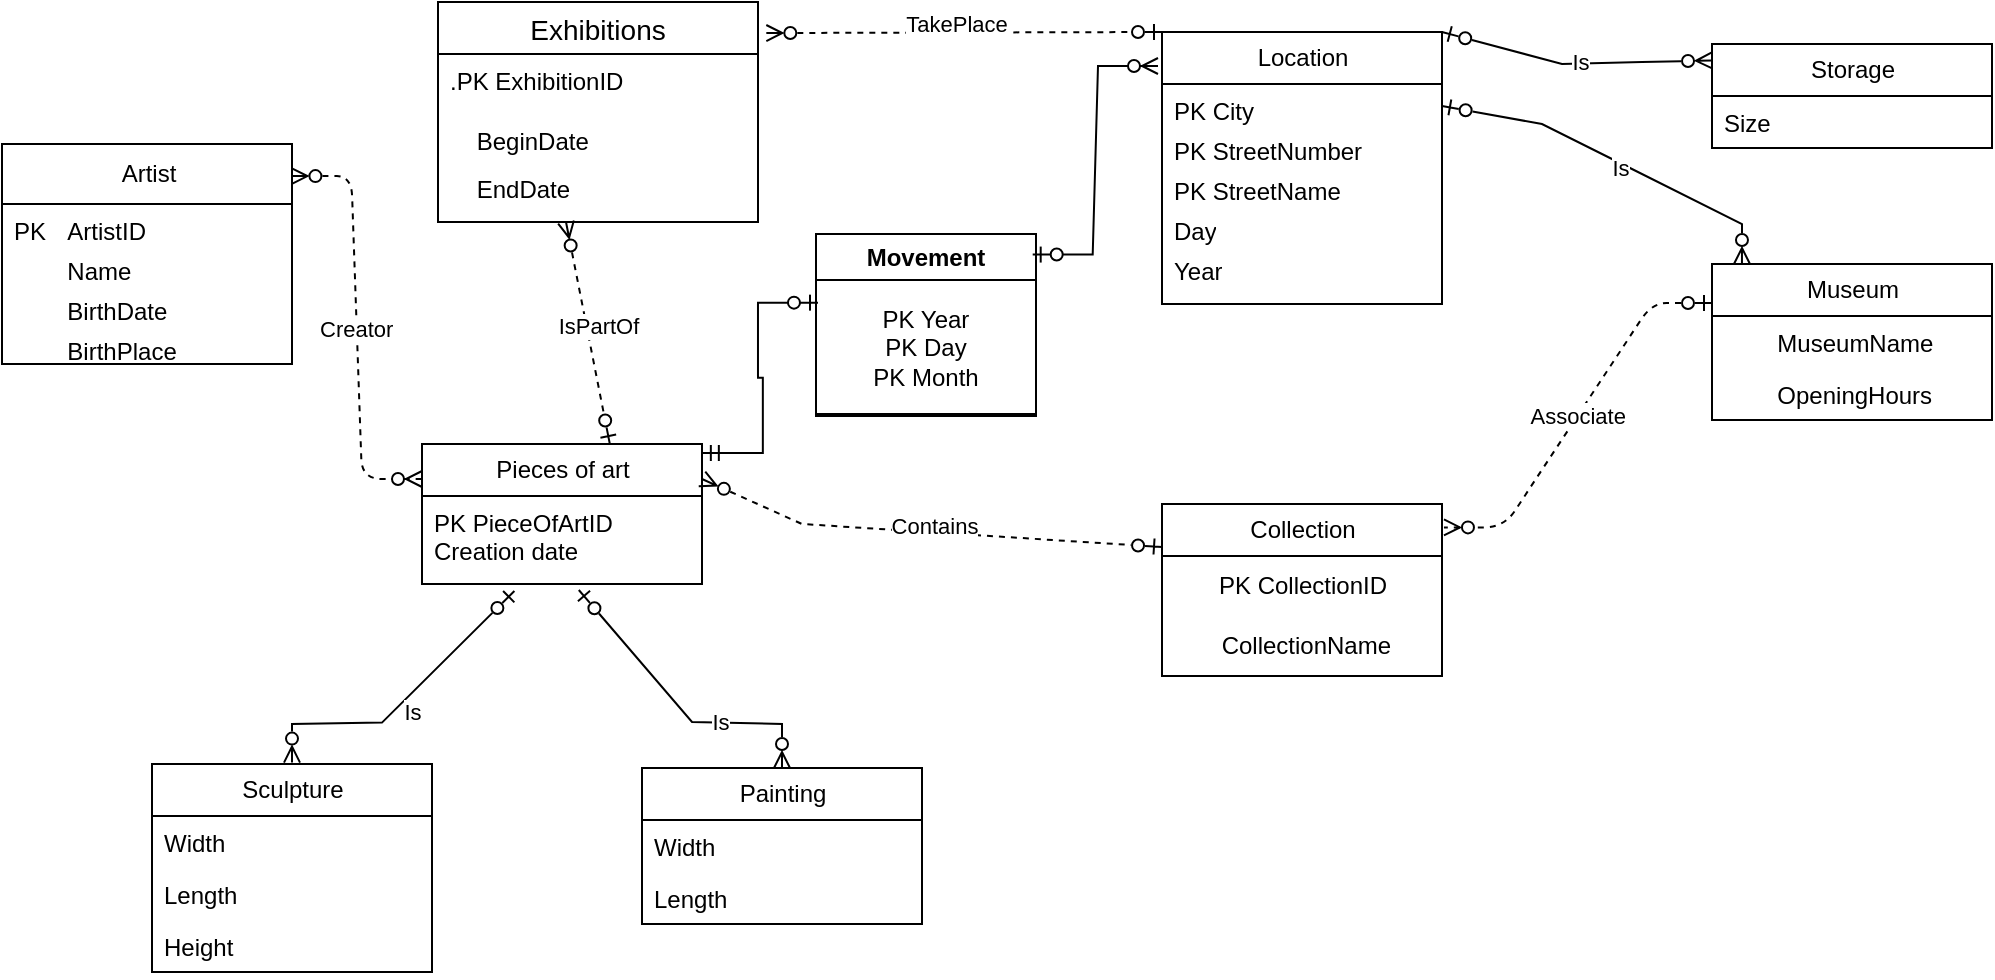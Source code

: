 <mxfile version="26.1.0">
  <diagram id="R2lEEEUBdFMjLlhIrx00" name="Page-1">
    <mxGraphModel dx="585" dy="315" grid="0" gridSize="10" guides="1" tooltips="1" connect="1" arrows="1" fold="1" page="1" pageScale="1" pageWidth="1100" pageHeight="850" math="0" shadow="0" extFonts="Permanent Marker^https://fonts.googleapis.com/css?family=Permanent+Marker">
      <root>
        <mxCell id="0" />
        <mxCell id="1" parent="0" />
        <mxCell id="9fFGTDDnQGLnsMgLMW3F-1" value="Artist" style="swimlane;fontStyle=0;childLayout=stackLayout;horizontal=1;startSize=30;fillColor=none;horizontalStack=0;resizeParent=1;resizeParentMax=0;resizeLast=0;collapsible=1;marginBottom=0;html=1;" parent="1" vertex="1">
          <mxGeometry x="27" y="213" width="145" height="110" as="geometry">
            <mxRectangle x="120" y="293" width="70" height="30" as="alternateBounds" />
          </mxGeometry>
        </mxCell>
        <mxCell id="cfvbCOEu3X5dliOrHv4Z-3" value="&lt;div&gt;PK&lt;span style=&quot;background-color: transparent; color: light-dark(rgb(0, 0, 0), rgb(255, 255, 255)); white-space: pre;&quot;&gt;&#x9;&lt;/span&gt;ArtistID&lt;/div&gt;" style="text;strokeColor=none;fillColor=none;align=left;verticalAlign=top;spacingLeft=4;spacingRight=4;overflow=hidden;rotatable=0;points=[[0,0.5],[1,0.5]];portConstraint=eastwest;whiteSpace=wrap;html=1;" parent="9fFGTDDnQGLnsMgLMW3F-1" vertex="1">
          <mxGeometry y="30" width="145" height="20" as="geometry" />
        </mxCell>
        <mxCell id="9fFGTDDnQGLnsMgLMW3F-3" value="&amp;nbsp; &amp;nbsp; &amp;nbsp; &amp;nbsp; Name" style="text;strokeColor=none;fillColor=none;align=left;verticalAlign=top;spacingLeft=4;spacingRight=4;overflow=hidden;rotatable=0;points=[[0,0.5],[1,0.5]];portConstraint=eastwest;whiteSpace=wrap;html=1;" parent="9fFGTDDnQGLnsMgLMW3F-1" vertex="1">
          <mxGeometry y="50" width="145" height="20" as="geometry" />
        </mxCell>
        <mxCell id="9fFGTDDnQGLnsMgLMW3F-4" value="&lt;span style=&quot;white-space: pre;&quot;&gt;&#x9;&lt;/span&gt;BirthDate" style="text;strokeColor=none;fillColor=none;align=left;verticalAlign=top;spacingLeft=4;spacingRight=4;overflow=hidden;rotatable=0;points=[[0,0.5],[1,0.5]];portConstraint=eastwest;whiteSpace=wrap;html=1;" parent="9fFGTDDnQGLnsMgLMW3F-1" vertex="1">
          <mxGeometry y="70" width="145" height="20" as="geometry" />
        </mxCell>
        <mxCell id="y-FraCeCwG22Gd2JxWBl-1" value="&lt;span style=&quot;white-space: pre;&quot;&gt;&#x9;&lt;/span&gt;BirthPlace" style="text;strokeColor=none;fillColor=none;align=left;verticalAlign=top;spacingLeft=4;spacingRight=4;overflow=hidden;rotatable=0;points=[[0,0.5],[1,0.5]];portConstraint=eastwest;whiteSpace=wrap;html=1;" parent="9fFGTDDnQGLnsMgLMW3F-1" vertex="1">
          <mxGeometry y="90" width="145" height="20" as="geometry" />
        </mxCell>
        <mxCell id="9fFGTDDnQGLnsMgLMW3F-5" value="Pieces of art" style="swimlane;fontStyle=0;childLayout=stackLayout;horizontal=1;startSize=26;fillColor=none;horizontalStack=0;resizeParent=1;resizeParentMax=0;resizeLast=0;collapsible=1;marginBottom=0;html=1;" parent="1" vertex="1">
          <mxGeometry x="237" y="363" width="140" height="70" as="geometry" />
        </mxCell>
        <mxCell id="9fFGTDDnQGLnsMgLMW3F-7" value="&lt;div&gt;PK PieceOfArtID&lt;/div&gt;&lt;span style=&quot;text-align: center;&quot;&gt;Creation date&lt;/span&gt;" style="text;strokeColor=none;fillColor=none;align=left;verticalAlign=top;spacingLeft=4;spacingRight=4;overflow=hidden;rotatable=0;points=[[0,0.5],[1,0.5]];portConstraint=eastwest;whiteSpace=wrap;html=1;" parent="9fFGTDDnQGLnsMgLMW3F-5" vertex="1">
          <mxGeometry y="26" width="140" height="44" as="geometry" />
        </mxCell>
        <mxCell id="9fFGTDDnQGLnsMgLMW3F-10" value="Painting" style="swimlane;fontStyle=0;childLayout=stackLayout;horizontal=1;startSize=26;fillColor=none;horizontalStack=0;resizeParent=1;resizeParentMax=0;resizeLast=0;collapsible=1;marginBottom=0;html=1;" parent="1" vertex="1">
          <mxGeometry x="347" y="525" width="140" height="78" as="geometry" />
        </mxCell>
        <mxCell id="9fFGTDDnQGLnsMgLMW3F-11" value="Width" style="text;strokeColor=none;fillColor=none;align=left;verticalAlign=top;spacingLeft=4;spacingRight=4;overflow=hidden;rotatable=0;points=[[0,0.5],[1,0.5]];portConstraint=eastwest;whiteSpace=wrap;html=1;" parent="9fFGTDDnQGLnsMgLMW3F-10" vertex="1">
          <mxGeometry y="26" width="140" height="26" as="geometry" />
        </mxCell>
        <mxCell id="9fFGTDDnQGLnsMgLMW3F-12" value="Length" style="text;strokeColor=none;fillColor=none;align=left;verticalAlign=top;spacingLeft=4;spacingRight=4;overflow=hidden;rotatable=0;points=[[0,0.5],[1,0.5]];portConstraint=eastwest;whiteSpace=wrap;html=1;" parent="9fFGTDDnQGLnsMgLMW3F-10" vertex="1">
          <mxGeometry y="52" width="140" height="26" as="geometry" />
        </mxCell>
        <mxCell id="9fFGTDDnQGLnsMgLMW3F-13" value="Sculpture" style="swimlane;fontStyle=0;childLayout=stackLayout;horizontal=1;startSize=26;fillColor=none;horizontalStack=0;resizeParent=1;resizeParentMax=0;resizeLast=0;collapsible=1;marginBottom=0;html=1;" parent="1" vertex="1">
          <mxGeometry x="102" y="523" width="140" height="104" as="geometry" />
        </mxCell>
        <mxCell id="9fFGTDDnQGLnsMgLMW3F-14" value="Width" style="text;strokeColor=none;fillColor=none;align=left;verticalAlign=top;spacingLeft=4;spacingRight=4;overflow=hidden;rotatable=0;points=[[0,0.5],[1,0.5]];portConstraint=eastwest;whiteSpace=wrap;html=1;" parent="9fFGTDDnQGLnsMgLMW3F-13" vertex="1">
          <mxGeometry y="26" width="140" height="26" as="geometry" />
        </mxCell>
        <mxCell id="9fFGTDDnQGLnsMgLMW3F-16" value="Length" style="text;strokeColor=none;fillColor=none;align=left;verticalAlign=top;spacingLeft=4;spacingRight=4;overflow=hidden;rotatable=0;points=[[0,0.5],[1,0.5]];portConstraint=eastwest;whiteSpace=wrap;html=1;" parent="9fFGTDDnQGLnsMgLMW3F-13" vertex="1">
          <mxGeometry y="52" width="140" height="26" as="geometry" />
        </mxCell>
        <mxCell id="9fFGTDDnQGLnsMgLMW3F-15" value="Height" style="text;strokeColor=none;fillColor=none;align=left;verticalAlign=top;spacingLeft=4;spacingRight=4;overflow=hidden;rotatable=0;points=[[0,0.5],[1,0.5]];portConstraint=eastwest;whiteSpace=wrap;html=1;" parent="9fFGTDDnQGLnsMgLMW3F-13" vertex="1">
          <mxGeometry y="78" width="140" height="26" as="geometry" />
        </mxCell>
        <mxCell id="9fFGTDDnQGLnsMgLMW3F-20" value="Collection" style="swimlane;fontStyle=0;childLayout=stackLayout;horizontal=1;startSize=26;fillColor=none;horizontalStack=0;resizeParent=1;resizeParentMax=0;resizeLast=0;collapsible=1;marginBottom=0;html=1;" parent="1" vertex="1">
          <mxGeometry x="607" y="393" width="140" height="86" as="geometry" />
        </mxCell>
        <mxCell id="y-FraCeCwG22Gd2JxWBl-8" value="PK CollectionID" style="text;html=1;align=center;verticalAlign=middle;resizable=0;points=[];autosize=1;strokeColor=none;fillColor=none;" parent="9fFGTDDnQGLnsMgLMW3F-20" vertex="1">
          <mxGeometry y="26" width="140" height="30" as="geometry" />
        </mxCell>
        <mxCell id="PeD82HFueCuWmNviaHNF-4" value="&amp;nbsp;CollectionName" style="text;html=1;align=center;verticalAlign=middle;resizable=0;points=[];autosize=1;strokeColor=none;fillColor=none;" parent="9fFGTDDnQGLnsMgLMW3F-20" vertex="1">
          <mxGeometry y="56" width="140" height="30" as="geometry" />
        </mxCell>
        <mxCell id="9fFGTDDnQGLnsMgLMW3F-30" value="Location" style="swimlane;fontStyle=0;childLayout=stackLayout;horizontal=1;startSize=26;fillColor=none;horizontalStack=0;resizeParent=1;resizeParentMax=0;resizeLast=0;collapsible=1;marginBottom=0;html=1;" parent="1" vertex="1">
          <mxGeometry x="607" y="157" width="140" height="136" as="geometry" />
        </mxCell>
        <mxCell id="9fFGTDDnQGLnsMgLMW3F-33" value="PK City" style="text;strokeColor=none;fillColor=none;align=left;verticalAlign=top;spacingLeft=4;spacingRight=4;overflow=hidden;rotatable=0;points=[[0,0.5],[1,0.5]];portConstraint=eastwest;whiteSpace=wrap;html=1;" parent="9fFGTDDnQGLnsMgLMW3F-30" vertex="1">
          <mxGeometry y="26" width="140" height="20" as="geometry" />
        </mxCell>
        <mxCell id="PeD82HFueCuWmNviaHNF-7" value="PK StreetNumber" style="text;strokeColor=none;fillColor=none;align=left;verticalAlign=top;spacingLeft=4;spacingRight=4;overflow=hidden;rotatable=0;points=[[0,0.5],[1,0.5]];portConstraint=eastwest;whiteSpace=wrap;html=1;" parent="9fFGTDDnQGLnsMgLMW3F-30" vertex="1">
          <mxGeometry y="46" width="140" height="20" as="geometry" />
        </mxCell>
        <mxCell id="PeD82HFueCuWmNviaHNF-8" value="PK StreetName" style="text;strokeColor=none;fillColor=none;align=left;verticalAlign=top;spacingLeft=4;spacingRight=4;overflow=hidden;rotatable=0;points=[[0,0.5],[1,0.5]];portConstraint=eastwest;whiteSpace=wrap;html=1;" parent="9fFGTDDnQGLnsMgLMW3F-30" vertex="1">
          <mxGeometry y="66" width="140" height="20" as="geometry" />
        </mxCell>
        <mxCell id="PeD82HFueCuWmNviaHNF-9" value="Day" style="text;strokeColor=none;fillColor=none;align=left;verticalAlign=top;spacingLeft=4;spacingRight=4;overflow=hidden;rotatable=0;points=[[0,0.5],[1,0.5]];portConstraint=eastwest;whiteSpace=wrap;html=1;" parent="9fFGTDDnQGLnsMgLMW3F-30" vertex="1">
          <mxGeometry y="86" width="140" height="20" as="geometry" />
        </mxCell>
        <mxCell id="9fFGTDDnQGLnsMgLMW3F-32" value="Year" style="text;strokeColor=none;fillColor=none;align=left;verticalAlign=top;spacingLeft=4;spacingRight=4;overflow=hidden;rotatable=0;points=[[0,0.5],[1,0.5]];portConstraint=eastwest;whiteSpace=wrap;html=1;" parent="9fFGTDDnQGLnsMgLMW3F-30" vertex="1">
          <mxGeometry y="106" width="140" height="30" as="geometry" />
        </mxCell>
        <mxCell id="9fFGTDDnQGLnsMgLMW3F-37" value="Museum" style="swimlane;fontStyle=0;childLayout=stackLayout;horizontal=1;startSize=26;fillColor=none;horizontalStack=0;resizeParent=1;resizeParentMax=0;resizeLast=0;collapsible=1;marginBottom=0;html=1;" parent="1" vertex="1">
          <mxGeometry x="882" y="273" width="140" height="78" as="geometry" />
        </mxCell>
        <mxCell id="9fFGTDDnQGLnsMgLMW3F-38" value="&lt;span style=&quot;white-space: pre;&quot;&gt;&#x9;&lt;/span&gt;MuseumName" style="text;strokeColor=none;fillColor=none;align=left;verticalAlign=top;spacingLeft=4;spacingRight=4;overflow=hidden;rotatable=0;points=[[0,0.5],[1,0.5]];portConstraint=eastwest;whiteSpace=wrap;html=1;" parent="9fFGTDDnQGLnsMgLMW3F-37" vertex="1">
          <mxGeometry y="26" width="140" height="26" as="geometry" />
        </mxCell>
        <mxCell id="9fFGTDDnQGLnsMgLMW3F-39" value="&lt;span style=&quot;white-space: pre;&quot;&gt;&#x9;&lt;/span&gt;OpeningHours" style="text;strokeColor=none;fillColor=none;align=left;verticalAlign=top;spacingLeft=4;spacingRight=4;overflow=hidden;rotatable=0;points=[[0,0.5],[1,0.5]];portConstraint=eastwest;whiteSpace=wrap;html=1;" parent="9fFGTDDnQGLnsMgLMW3F-37" vertex="1">
          <mxGeometry y="52" width="140" height="26" as="geometry" />
        </mxCell>
        <mxCell id="9fFGTDDnQGLnsMgLMW3F-40" value="Storage" style="swimlane;fontStyle=0;childLayout=stackLayout;horizontal=1;startSize=26;fillColor=none;horizontalStack=0;resizeParent=1;resizeParentMax=0;resizeLast=0;collapsible=1;marginBottom=0;html=1;" parent="1" vertex="1">
          <mxGeometry x="882" y="163" width="140" height="52" as="geometry" />
        </mxCell>
        <mxCell id="9fFGTDDnQGLnsMgLMW3F-41" value="Size" style="text;strokeColor=none;fillColor=none;align=left;verticalAlign=top;spacingLeft=4;spacingRight=4;overflow=hidden;rotatable=0;points=[[0,0.5],[1,0.5]];portConstraint=eastwest;whiteSpace=wrap;html=1;" parent="9fFGTDDnQGLnsMgLMW3F-40" vertex="1">
          <mxGeometry y="26" width="140" height="26" as="geometry" />
        </mxCell>
        <mxCell id="zprmLrWxzYJvfJaZNkJ2-21" value="Associate" style="edgeStyle=entityRelationEdgeStyle;endArrow=ERzeroToMany;startArrow=ERzeroToOne;endFill=1;startFill=0;entryX=1.007;entryY=0.136;entryDx=0;entryDy=0;dashed=1;entryPerimeter=0;exitX=0;exitY=0.25;exitDx=0;exitDy=0;" parent="1" source="9fFGTDDnQGLnsMgLMW3F-37" target="9fFGTDDnQGLnsMgLMW3F-20" edge="1">
          <mxGeometry width="100" height="100" relative="1" as="geometry">
            <mxPoint x="987" y="703" as="sourcePoint" />
            <mxPoint x="887" y="433" as="targetPoint" />
            <Array as="points">
              <mxPoint x="847" y="413" />
            </Array>
          </mxGeometry>
        </mxCell>
        <mxCell id="zprmLrWxzYJvfJaZNkJ2-24" value="Exhibitions" style="swimlane;fontStyle=0;childLayout=stackLayout;horizontal=1;startSize=26;horizontalStack=0;resizeParent=1;resizeParentMax=0;resizeLast=0;collapsible=1;marginBottom=0;align=center;fontSize=14;" parent="1" vertex="1">
          <mxGeometry x="245" y="142" width="160" height="110" as="geometry" />
        </mxCell>
        <mxCell id="cfvbCOEu3X5dliOrHv4Z-1" value=".PK ExhibitionID" style="text;strokeColor=none;fillColor=none;spacingLeft=4;spacingRight=4;overflow=hidden;rotatable=0;points=[[0,0.5],[1,0.5]];portConstraint=eastwest;fontSize=12;" parent="zprmLrWxzYJvfJaZNkJ2-24" vertex="1">
          <mxGeometry y="26" width="160" height="30" as="geometry" />
        </mxCell>
        <mxCell id="zprmLrWxzYJvfJaZNkJ2-26" value="    BeginDate" style="text;strokeColor=none;fillColor=none;spacingLeft=4;spacingRight=4;overflow=hidden;rotatable=0;points=[[0,0.5],[1,0.5]];portConstraint=eastwest;fontSize=12;" parent="zprmLrWxzYJvfJaZNkJ2-24" vertex="1">
          <mxGeometry y="56" width="160" height="24" as="geometry" />
        </mxCell>
        <mxCell id="y-FraCeCwG22Gd2JxWBl-7" value="    EndDate" style="text;strokeColor=none;fillColor=none;spacingLeft=4;spacingRight=4;overflow=hidden;rotatable=0;points=[[0,0.5],[1,0.5]];portConstraint=eastwest;fontSize=12;" parent="zprmLrWxzYJvfJaZNkJ2-24" vertex="1">
          <mxGeometry y="80" width="160" height="30" as="geometry" />
        </mxCell>
        <mxCell id="zprmLrWxzYJvfJaZNkJ2-36" value="" style="endArrow=ERzeroToOne;html=1;rounded=0;strokeColor=default;entryX=0;entryY=0;entryDx=0;entryDy=0;startArrow=ERzeroToMany;startFill=0;endFill=0;exitX=1.026;exitY=0.141;exitDx=0;exitDy=0;dashed=1;exitPerimeter=0;" parent="1" source="zprmLrWxzYJvfJaZNkJ2-24" target="9fFGTDDnQGLnsMgLMW3F-30" edge="1">
          <mxGeometry relative="1" as="geometry">
            <mxPoint x="577" y="223" as="sourcePoint" />
            <mxPoint x="537" y="209" as="targetPoint" />
          </mxGeometry>
        </mxCell>
        <mxCell id="zprmLrWxzYJvfJaZNkJ2-37" value="TakePlace" style="edgeLabel;html=1;align=center;verticalAlign=middle;resizable=0;points=[];" parent="zprmLrWxzYJvfJaZNkJ2-36" vertex="1" connectable="0">
          <mxGeometry x="-0.043" y="5" relative="1" as="geometry">
            <mxPoint as="offset" />
          </mxGeometry>
        </mxCell>
        <mxCell id="C-vyLk0tnHw3VtMMgP7b-1" value="Creator" style="edgeStyle=entityRelationEdgeStyle;endArrow=ERzeroToMany;startArrow=ERzeroToMany;endFill=1;startFill=0;entryX=0;entryY=0.25;entryDx=0;entryDy=0;exitX=0.998;exitY=0.146;exitDx=0;exitDy=0;dashed=1;exitPerimeter=0;" parent="1" source="9fFGTDDnQGLnsMgLMW3F-1" target="9fFGTDDnQGLnsMgLMW3F-5" edge="1">
          <mxGeometry width="100" height="100" relative="1" as="geometry">
            <mxPoint x="107" y="325.26" as="sourcePoint" />
            <mxPoint x="237.56" y="388.998" as="targetPoint" />
            <Array as="points">
              <mxPoint x="217" y="389" />
            </Array>
          </mxGeometry>
        </mxCell>
        <mxCell id="PeD82HFueCuWmNviaHNF-2" value="" style="endArrow=ERzeroToOne;html=1;rounded=0;strokeColor=default;startArrow=ERzeroToMany;startFill=0;endFill=0;entryX=0;entryY=0.25;entryDx=0;entryDy=0;dashed=1;exitX=1;exitY=0.25;exitDx=0;exitDy=0;" parent="1" source="9fFGTDDnQGLnsMgLMW3F-5" target="9fFGTDDnQGLnsMgLMW3F-20" edge="1">
          <mxGeometry relative="1" as="geometry">
            <mxPoint x="377" y="403" as="sourcePoint" />
            <mxPoint x="477" y="403" as="targetPoint" />
            <Array as="points">
              <mxPoint x="427" y="403" />
            </Array>
          </mxGeometry>
        </mxCell>
        <mxCell id="PeD82HFueCuWmNviaHNF-3" value="Contains" style="edgeLabel;html=1;align=center;verticalAlign=middle;resizable=0;points=[];" parent="PeD82HFueCuWmNviaHNF-2" vertex="1" connectable="0">
          <mxGeometry x="-0.107" y="2" relative="1" as="geometry">
            <mxPoint x="16" as="offset" />
          </mxGeometry>
        </mxCell>
        <mxCell id="y-FraCeCwG22Gd2JxWBl-10" value="" style="endArrow=ERzeroToOne;html=1;rounded=0;strokeColor=default;startArrow=ERzeroToMany;startFill=0;endFill=0;exitX=0.5;exitY=0;exitDx=0;exitDy=0;entryX=0.33;entryY=1.08;entryDx=0;entryDy=0;entryPerimeter=0;" parent="1" target="9fFGTDDnQGLnsMgLMW3F-7" edge="1">
          <mxGeometry relative="1" as="geometry">
            <mxPoint x="172" y="522.3" as="sourcePoint" />
            <mxPoint x="277" y="443" as="targetPoint" />
            <Array as="points">
              <mxPoint x="172" y="503" />
              <mxPoint x="217" y="502.3" />
            </Array>
          </mxGeometry>
        </mxCell>
        <mxCell id="y-FraCeCwG22Gd2JxWBl-11" value="Is" style="edgeLabel;html=1;align=center;verticalAlign=middle;resizable=0;points=[];" parent="y-FraCeCwG22Gd2JxWBl-10" vertex="1" connectable="0">
          <mxGeometry x="-0.107" y="2" relative="1" as="geometry">
            <mxPoint x="12" as="offset" />
          </mxGeometry>
        </mxCell>
        <mxCell id="y-FraCeCwG22Gd2JxWBl-12" value="" style="endArrow=ERzeroToOne;html=1;rounded=0;strokeColor=default;startArrow=ERzeroToMany;startFill=0;endFill=0;entryX=0.56;entryY=1.068;entryDx=0;entryDy=0;entryPerimeter=0;exitX=0.5;exitY=0;exitDx=0;exitDy=0;" parent="1" source="9fFGTDDnQGLnsMgLMW3F-10" target="9fFGTDDnQGLnsMgLMW3F-7" edge="1">
          <mxGeometry relative="1" as="geometry">
            <mxPoint x="327" y="522" as="sourcePoint" />
            <mxPoint x="454" y="433" as="targetPoint" />
            <Array as="points">
              <mxPoint x="417" y="503" />
              <mxPoint x="372" y="502" />
            </Array>
          </mxGeometry>
        </mxCell>
        <mxCell id="y-FraCeCwG22Gd2JxWBl-13" value="Is" style="edgeLabel;html=1;align=center;verticalAlign=middle;resizable=0;points=[];" parent="y-FraCeCwG22Gd2JxWBl-12" vertex="1" connectable="0">
          <mxGeometry x="-0.107" y="2" relative="1" as="geometry">
            <mxPoint x="16" as="offset" />
          </mxGeometry>
        </mxCell>
        <mxCell id="y-FraCeCwG22Gd2JxWBl-14" value="" style="endArrow=ERzeroToOne;html=1;rounded=0;strokeColor=default;startArrow=ERzeroToMany;startFill=0;endFill=0;entryX=1;entryY=0;entryDx=0;entryDy=0;exitX=0;exitY=0.158;exitDx=0;exitDy=0;exitPerimeter=0;" parent="1" source="9fFGTDDnQGLnsMgLMW3F-40" target="9fFGTDDnQGLnsMgLMW3F-30" edge="1">
          <mxGeometry relative="1" as="geometry">
            <mxPoint x="887" y="242" as="sourcePoint" />
            <mxPoint x="787" y="153" as="targetPoint" />
            <Array as="points">
              <mxPoint x="847" y="172" />
              <mxPoint x="807" y="173" />
            </Array>
          </mxGeometry>
        </mxCell>
        <mxCell id="y-FraCeCwG22Gd2JxWBl-15" value="Is" style="edgeLabel;html=1;align=center;verticalAlign=middle;resizable=0;points=[];" parent="y-FraCeCwG22Gd2JxWBl-14" vertex="1" connectable="0">
          <mxGeometry x="-0.107" y="2" relative="1" as="geometry">
            <mxPoint x="-5" y="-3" as="offset" />
          </mxGeometry>
        </mxCell>
        <mxCell id="y-FraCeCwG22Gd2JxWBl-16" value="" style="endArrow=ERzeroToOne;html=1;rounded=0;strokeColor=default;startArrow=ERzeroToMany;startFill=0;endFill=0;entryX=1;entryY=0;entryDx=0;entryDy=0;exitX=0.107;exitY=0;exitDx=0;exitDy=0;exitPerimeter=0;" parent="1" source="9fFGTDDnQGLnsMgLMW3F-37" edge="1">
          <mxGeometry relative="1" as="geometry">
            <mxPoint x="882" y="193" as="sourcePoint" />
            <mxPoint x="747" y="194" as="targetPoint" />
            <Array as="points">
              <mxPoint x="897" y="253" />
              <mxPoint x="837" y="223" />
              <mxPoint x="797" y="203" />
            </Array>
          </mxGeometry>
        </mxCell>
        <mxCell id="y-FraCeCwG22Gd2JxWBl-17" value="Is" style="edgeLabel;html=1;align=center;verticalAlign=middle;resizable=0;points=[];" parent="y-FraCeCwG22Gd2JxWBl-16" vertex="1" connectable="0">
          <mxGeometry x="-0.107" y="2" relative="1" as="geometry">
            <mxPoint x="-5" y="-3" as="offset" />
          </mxGeometry>
        </mxCell>
        <mxCell id="y-FraCeCwG22Gd2JxWBl-18" value="" style="endArrow=ERzeroToOne;html=1;rounded=0;strokeColor=default;entryX=0.5;entryY=0;entryDx=0;entryDy=0;startArrow=ERzeroToMany;startFill=0;endFill=0;dashed=1;exitX=0.4;exitY=1;exitDx=0;exitDy=0;exitPerimeter=0;" parent="1" source="y-FraCeCwG22Gd2JxWBl-7" edge="1">
          <mxGeometry relative="1" as="geometry">
            <mxPoint x="363.08" y="275.16" as="sourcePoint" />
            <mxPoint x="330.92" y="363" as="targetPoint" />
          </mxGeometry>
        </mxCell>
        <mxCell id="y-FraCeCwG22Gd2JxWBl-19" value="IsPartOf" style="edgeLabel;html=1;align=center;verticalAlign=middle;resizable=0;points=[];" parent="y-FraCeCwG22Gd2JxWBl-18" vertex="1" connectable="0">
          <mxGeometry x="-0.043" y="5" relative="1" as="geometry">
            <mxPoint as="offset" />
          </mxGeometry>
        </mxCell>
        <mxCell id="aCspAmWpkQBBooLfz6qO-1" value="Movement" style="swimlane;whiteSpace=wrap;html=1;fontStyle=1" vertex="1" parent="1">
          <mxGeometry x="434" y="258" width="110" height="91" as="geometry">
            <mxRectangle x="421" y="258" width="91" height="26" as="alternateBounds" />
          </mxGeometry>
        </mxCell>
        <mxCell id="aCspAmWpkQBBooLfz6qO-8" value="&lt;span style=&quot;text-wrap-mode: nowrap;&quot;&gt;PK Year&lt;/span&gt;&lt;div style=&quot;text-wrap-mode: nowrap;&quot;&gt;PK Day&lt;/div&gt;&lt;div style=&quot;text-wrap-mode: nowrap;&quot;&gt;PK Month&lt;/div&gt;" style="rounded=0;whiteSpace=wrap;html=1;" vertex="1" parent="aCspAmWpkQBBooLfz6qO-1">
          <mxGeometry y="23" width="110" height="67" as="geometry" />
        </mxCell>
        <mxCell id="aCspAmWpkQBBooLfz6qO-9" value="" style="edgeStyle=entityRelationEdgeStyle;fontSize=12;html=1;endArrow=ERzeroToOne;startArrow=ERmandOne;rounded=0;entryX=0.009;entryY=0.169;entryDx=0;entryDy=0;entryPerimeter=0;exitX=1.003;exitY=0.064;exitDx=0;exitDy=0;exitPerimeter=0;" edge="1" parent="1" source="9fFGTDDnQGLnsMgLMW3F-5" target="aCspAmWpkQBBooLfz6qO-8">
          <mxGeometry width="100" height="100" relative="1" as="geometry">
            <mxPoint x="358" y="373" as="sourcePoint" />
            <mxPoint x="458" y="273" as="targetPoint" />
            <Array as="points">
              <mxPoint x="407" y="309" />
              <mxPoint x="413" y="309" />
              <mxPoint x="400" y="329" />
            </Array>
          </mxGeometry>
        </mxCell>
        <mxCell id="aCspAmWpkQBBooLfz6qO-10" value="" style="edgeStyle=entityRelationEdgeStyle;fontSize=12;html=1;endArrow=ERzeroToMany;startArrow=ERzeroToOne;rounded=0;exitX=0.985;exitY=0.113;exitDx=0;exitDy=0;exitPerimeter=0;" edge="1" parent="1" source="aCspAmWpkQBBooLfz6qO-1">
          <mxGeometry width="100" height="100" relative="1" as="geometry">
            <mxPoint x="509" y="273" as="sourcePoint" />
            <mxPoint x="605" y="174" as="targetPoint" />
          </mxGeometry>
        </mxCell>
      </root>
    </mxGraphModel>
  </diagram>
</mxfile>
